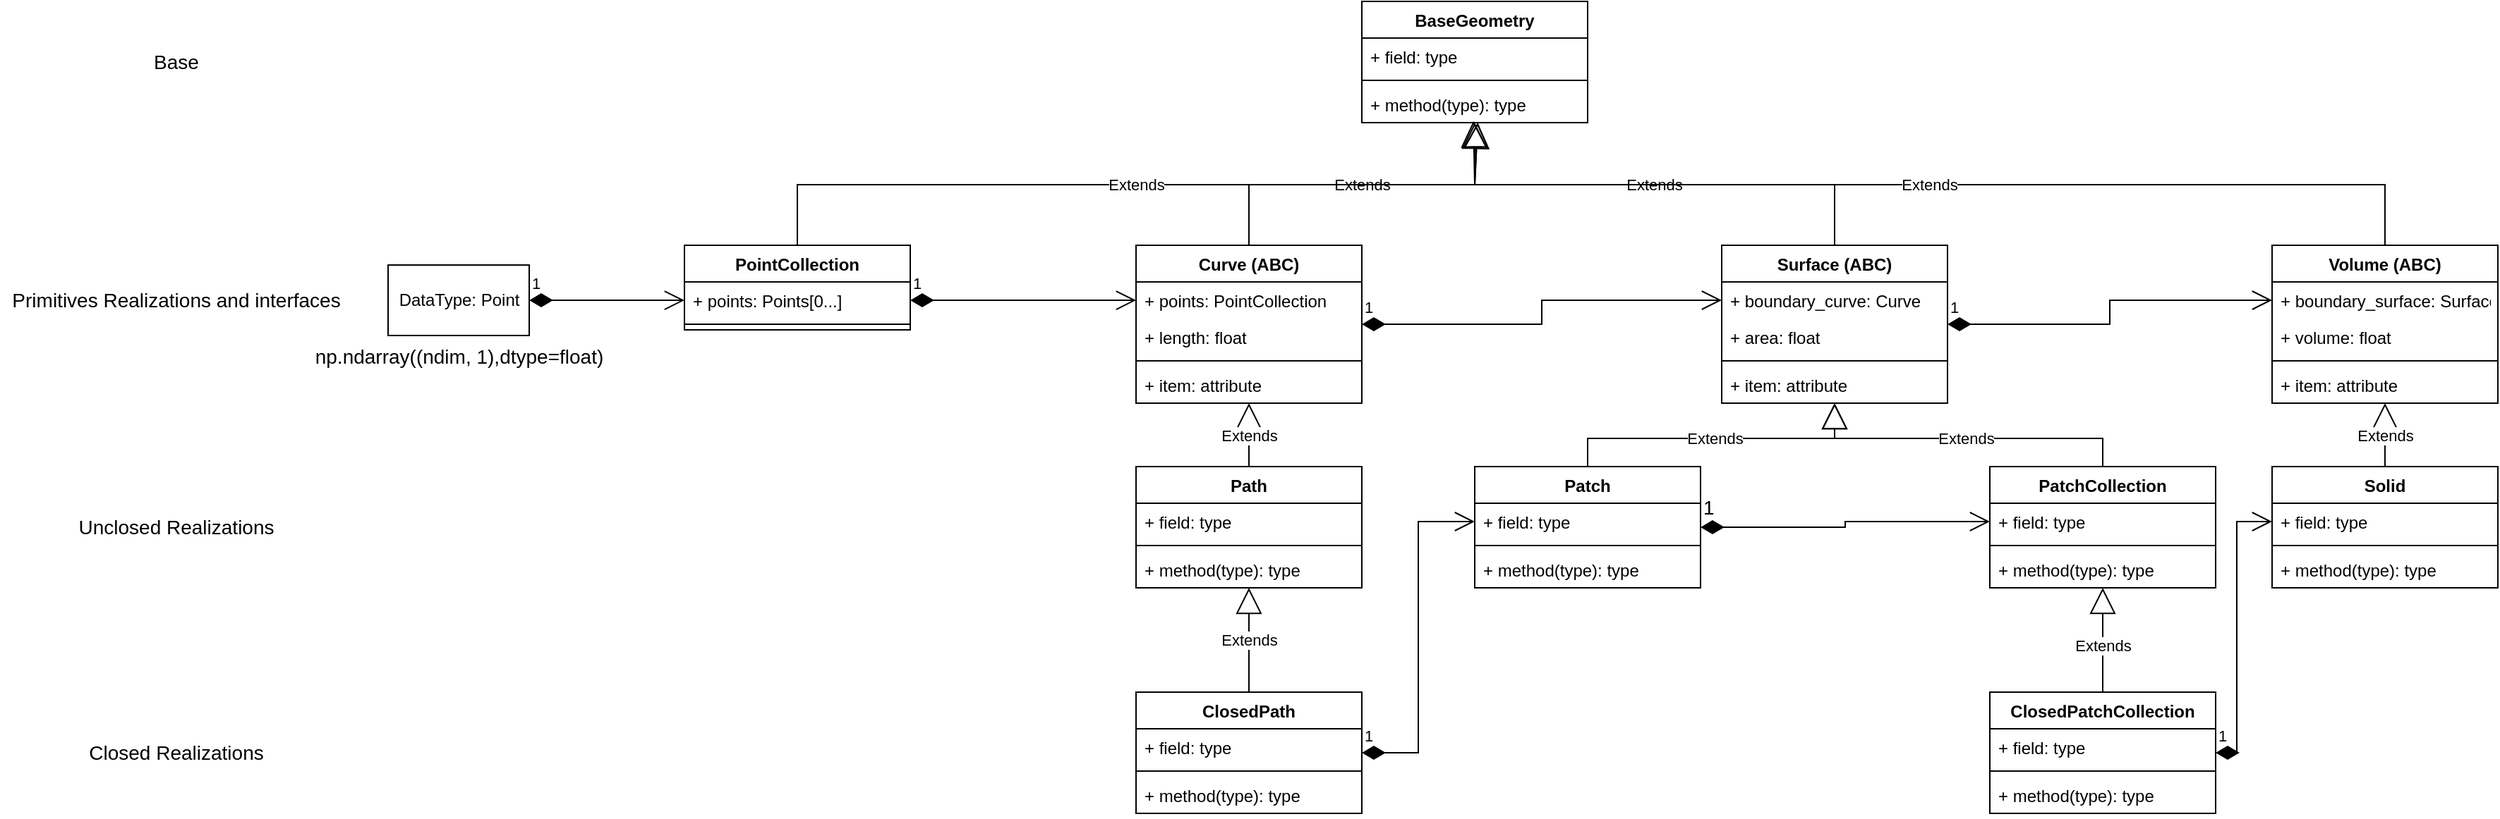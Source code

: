 <mxfile version="17.4.6" type="device"><diagram id="C5RBs43oDa-KdzZeNtuy" name="Page-1"><mxGraphModel dx="2089" dy="1149" grid="1" gridSize="10" guides="1" tooltips="1" connect="1" arrows="1" fold="1" page="1" pageScale="1" pageWidth="3300" pageHeight="4681" math="0" shadow="0"><root><mxCell id="WIyWlLk6GJQsqaUBKTNV-0"/><mxCell id="WIyWlLk6GJQsqaUBKTNV-1" parent="WIyWlLk6GJQsqaUBKTNV-0"/><mxCell id="bEYE1mZsXhaWQjqSvlPl-0" value="BaseGeometry" style="swimlane;fontStyle=1;align=center;verticalAlign=top;childLayout=stackLayout;horizontal=1;startSize=26;horizontalStack=0;resizeParent=1;resizeParentMax=0;resizeLast=0;collapsible=1;marginBottom=0;" parent="WIyWlLk6GJQsqaUBKTNV-1" vertex="1"><mxGeometry x="1005" y="40" width="160" height="86" as="geometry"/></mxCell><mxCell id="bEYE1mZsXhaWQjqSvlPl-1" value="+ field: type" style="text;strokeColor=none;fillColor=none;align=left;verticalAlign=top;spacingLeft=4;spacingRight=4;overflow=hidden;rotatable=0;points=[[0,0.5],[1,0.5]];portConstraint=eastwest;" parent="bEYE1mZsXhaWQjqSvlPl-0" vertex="1"><mxGeometry y="26" width="160" height="26" as="geometry"/></mxCell><mxCell id="bEYE1mZsXhaWQjqSvlPl-2" value="" style="line;strokeWidth=1;fillColor=none;align=left;verticalAlign=middle;spacingTop=-1;spacingLeft=3;spacingRight=3;rotatable=0;labelPosition=right;points=[];portConstraint=eastwest;" parent="bEYE1mZsXhaWQjqSvlPl-0" vertex="1"><mxGeometry y="52" width="160" height="8" as="geometry"/></mxCell><mxCell id="bEYE1mZsXhaWQjqSvlPl-3" value="+ method(type): type" style="text;strokeColor=none;fillColor=none;align=left;verticalAlign=top;spacingLeft=4;spacingRight=4;overflow=hidden;rotatable=0;points=[[0,0.5],[1,0.5]];portConstraint=eastwest;" parent="bEYE1mZsXhaWQjqSvlPl-0" vertex="1"><mxGeometry y="60" width="160" height="26" as="geometry"/></mxCell><mxCell id="bEYE1mZsXhaWQjqSvlPl-4" value="DataType: Point" style="html=1;" parent="WIyWlLk6GJQsqaUBKTNV-1" vertex="1"><mxGeometry x="315" y="227.01" width="100" height="50" as="geometry"/></mxCell><mxCell id="bEYE1mZsXhaWQjqSvlPl-5" value="Curve (ABC)" style="swimlane;fontStyle=1;align=center;verticalAlign=top;childLayout=stackLayout;horizontal=1;startSize=26;horizontalStack=0;resizeParent=1;resizeParentMax=0;resizeLast=0;collapsible=1;marginBottom=0;" parent="WIyWlLk6GJQsqaUBKTNV-1" vertex="1"><mxGeometry x="845" y="213.01" width="160" height="112" as="geometry"/></mxCell><mxCell id="bEYE1mZsXhaWQjqSvlPl-9" value="+ points: PointCollection" style="text;strokeColor=none;fillColor=none;align=left;verticalAlign=top;spacingLeft=4;spacingRight=4;overflow=hidden;rotatable=0;points=[[0,0.5],[1,0.5]];portConstraint=eastwest;" parent="bEYE1mZsXhaWQjqSvlPl-5" vertex="1"><mxGeometry y="26" width="160" height="26" as="geometry"/></mxCell><mxCell id="bEYE1mZsXhaWQjqSvlPl-6" value="+ length: float" style="text;strokeColor=none;fillColor=none;align=left;verticalAlign=top;spacingLeft=4;spacingRight=4;overflow=hidden;rotatable=0;points=[[0,0.5],[1,0.5]];portConstraint=eastwest;" parent="bEYE1mZsXhaWQjqSvlPl-5" vertex="1"><mxGeometry y="52" width="160" height="26" as="geometry"/></mxCell><mxCell id="bEYE1mZsXhaWQjqSvlPl-7" value="" style="line;strokeWidth=1;fillColor=none;align=left;verticalAlign=middle;spacingTop=-1;spacingLeft=3;spacingRight=3;rotatable=0;labelPosition=right;points=[];portConstraint=eastwest;" parent="bEYE1mZsXhaWQjqSvlPl-5" vertex="1"><mxGeometry y="78" width="160" height="8" as="geometry"/></mxCell><mxCell id="bEYE1mZsXhaWQjqSvlPl-112" value="+ item: attribute" style="text;strokeColor=none;fillColor=none;align=left;verticalAlign=top;spacingLeft=4;spacingRight=4;overflow=hidden;rotatable=0;points=[[0,0.5],[1,0.5]];portConstraint=eastwest;" parent="bEYE1mZsXhaWQjqSvlPl-5" vertex="1"><mxGeometry y="86" width="160" height="26" as="geometry"/></mxCell><mxCell id="bEYE1mZsXhaWQjqSvlPl-10" value="Surface (ABC)" style="swimlane;fontStyle=1;align=center;verticalAlign=top;childLayout=stackLayout;horizontal=1;startSize=26;horizontalStack=0;resizeParent=1;resizeParentMax=0;resizeLast=0;collapsible=1;marginBottom=0;" parent="WIyWlLk6GJQsqaUBKTNV-1" vertex="1"><mxGeometry x="1260" y="213.01" width="160" height="112" as="geometry"/></mxCell><mxCell id="bEYE1mZsXhaWQjqSvlPl-11" value="+ boundary_curve: Curve" style="text;strokeColor=none;fillColor=none;align=left;verticalAlign=top;spacingLeft=4;spacingRight=4;overflow=hidden;rotatable=0;points=[[0,0.5],[1,0.5]];portConstraint=eastwest;" parent="bEYE1mZsXhaWQjqSvlPl-10" vertex="1"><mxGeometry y="26" width="160" height="26" as="geometry"/></mxCell><mxCell id="bEYE1mZsXhaWQjqSvlPl-12" value="+ area: float" style="text;strokeColor=none;fillColor=none;align=left;verticalAlign=top;spacingLeft=4;spacingRight=4;overflow=hidden;rotatable=0;points=[[0,0.5],[1,0.5]];portConstraint=eastwest;" parent="bEYE1mZsXhaWQjqSvlPl-10" vertex="1"><mxGeometry y="52" width="160" height="26" as="geometry"/></mxCell><mxCell id="bEYE1mZsXhaWQjqSvlPl-13" value="" style="line;strokeWidth=1;fillColor=none;align=left;verticalAlign=middle;spacingTop=-1;spacingLeft=3;spacingRight=3;rotatable=0;labelPosition=right;points=[];portConstraint=eastwest;" parent="bEYE1mZsXhaWQjqSvlPl-10" vertex="1"><mxGeometry y="78" width="160" height="8" as="geometry"/></mxCell><mxCell id="bEYE1mZsXhaWQjqSvlPl-111" value="+ item: attribute" style="text;strokeColor=none;fillColor=none;align=left;verticalAlign=top;spacingLeft=4;spacingRight=4;overflow=hidden;rotatable=0;points=[[0,0.5],[1,0.5]];portConstraint=eastwest;" parent="bEYE1mZsXhaWQjqSvlPl-10" vertex="1"><mxGeometry y="86" width="160" height="26" as="geometry"/></mxCell><mxCell id="bEYE1mZsXhaWQjqSvlPl-15" value="Volume (ABC)" style="swimlane;fontStyle=1;align=center;verticalAlign=top;childLayout=stackLayout;horizontal=1;startSize=26;horizontalStack=0;resizeParent=1;resizeParentMax=0;resizeLast=0;collapsible=1;marginBottom=0;" parent="WIyWlLk6GJQsqaUBKTNV-1" vertex="1"><mxGeometry x="1650" y="213.01" width="160" height="112" as="geometry"/></mxCell><mxCell id="bEYE1mZsXhaWQjqSvlPl-16" value="+ boundary_surface: Surface" style="text;strokeColor=none;fillColor=none;align=left;verticalAlign=top;spacingLeft=4;spacingRight=4;overflow=hidden;rotatable=0;points=[[0,0.5],[1,0.5]];portConstraint=eastwest;" parent="bEYE1mZsXhaWQjqSvlPl-15" vertex="1"><mxGeometry y="26" width="160" height="26" as="geometry"/></mxCell><mxCell id="bEYE1mZsXhaWQjqSvlPl-17" value="+ volume: float" style="text;strokeColor=none;fillColor=none;align=left;verticalAlign=top;spacingLeft=4;spacingRight=4;overflow=hidden;rotatable=0;points=[[0,0.5],[1,0.5]];portConstraint=eastwest;" parent="bEYE1mZsXhaWQjqSvlPl-15" vertex="1"><mxGeometry y="52" width="160" height="26" as="geometry"/></mxCell><mxCell id="bEYE1mZsXhaWQjqSvlPl-18" value="" style="line;strokeWidth=1;fillColor=none;align=left;verticalAlign=middle;spacingTop=-1;spacingLeft=3;spacingRight=3;rotatable=0;labelPosition=right;points=[];portConstraint=eastwest;" parent="bEYE1mZsXhaWQjqSvlPl-15" vertex="1"><mxGeometry y="78" width="160" height="8" as="geometry"/></mxCell><mxCell id="bEYE1mZsXhaWQjqSvlPl-113" value="+ item: attribute" style="text;strokeColor=none;fillColor=none;align=left;verticalAlign=top;spacingLeft=4;spacingRight=4;overflow=hidden;rotatable=0;points=[[0,0.5],[1,0.5]];portConstraint=eastwest;" parent="bEYE1mZsXhaWQjqSvlPl-15" vertex="1"><mxGeometry y="86" width="160" height="26" as="geometry"/></mxCell><mxCell id="bEYE1mZsXhaWQjqSvlPl-20" value="PointCollection" style="swimlane;fontStyle=1;align=center;verticalAlign=top;childLayout=stackLayout;horizontal=1;startSize=26;horizontalStack=0;resizeParent=1;resizeParentMax=0;resizeLast=0;collapsible=1;marginBottom=0;" parent="WIyWlLk6GJQsqaUBKTNV-1" vertex="1"><mxGeometry x="525" y="213.01" width="160" height="60" as="geometry"/></mxCell><mxCell id="bEYE1mZsXhaWQjqSvlPl-21" value="+ points: Points[0...]" style="text;strokeColor=none;fillColor=none;align=left;verticalAlign=top;spacingLeft=4;spacingRight=4;overflow=hidden;rotatable=0;points=[[0,0.5],[1,0.5]];portConstraint=eastwest;" parent="bEYE1mZsXhaWQjqSvlPl-20" vertex="1"><mxGeometry y="26" width="160" height="26" as="geometry"/></mxCell><mxCell id="bEYE1mZsXhaWQjqSvlPl-23" value="" style="line;strokeWidth=1;fillColor=none;align=left;verticalAlign=middle;spacingTop=-1;spacingLeft=3;spacingRight=3;rotatable=0;labelPosition=right;points=[];portConstraint=eastwest;" parent="bEYE1mZsXhaWQjqSvlPl-20" vertex="1"><mxGeometry y="52" width="160" height="8" as="geometry"/></mxCell><mxCell id="bEYE1mZsXhaWQjqSvlPl-29" value="1" style="endArrow=open;html=1;endSize=12;startArrow=diamondThin;startSize=14;startFill=1;edgeStyle=orthogonalEdgeStyle;align=left;verticalAlign=bottom;rounded=0;" parent="WIyWlLk6GJQsqaUBKTNV-1" source="bEYE1mZsXhaWQjqSvlPl-5" target="bEYE1mZsXhaWQjqSvlPl-11" edge="1"><mxGeometry x="-1" y="3" relative="1" as="geometry"><mxPoint x="1005" y="253.01" as="sourcePoint"/><mxPoint x="1085" y="253.01" as="targetPoint"/></mxGeometry></mxCell><mxCell id="bEYE1mZsXhaWQjqSvlPl-30" value="1" style="endArrow=open;html=1;endSize=12;startArrow=diamondThin;startSize=14;startFill=1;edgeStyle=orthogonalEdgeStyle;align=left;verticalAlign=bottom;rounded=0;" parent="WIyWlLk6GJQsqaUBKTNV-1" source="bEYE1mZsXhaWQjqSvlPl-10" target="bEYE1mZsXhaWQjqSvlPl-16" edge="1"><mxGeometry x="-1" y="3" relative="1" as="geometry"><mxPoint x="1620" y="252.01" as="sourcePoint"/><mxPoint x="1780" y="251.51" as="targetPoint"/></mxGeometry></mxCell><mxCell id="bEYE1mZsXhaWQjqSvlPl-31" value="1" style="endArrow=open;html=1;endSize=12;startArrow=diamondThin;startSize=14;startFill=1;edgeStyle=orthogonalEdgeStyle;align=left;verticalAlign=bottom;rounded=0;exitX=1;exitY=0.5;exitDx=0;exitDy=0;" parent="WIyWlLk6GJQsqaUBKTNV-1" source="bEYE1mZsXhaWQjqSvlPl-21" target="bEYE1mZsXhaWQjqSvlPl-9" edge="1"><mxGeometry x="-1" y="3" relative="1" as="geometry"><mxPoint x="925" y="253.01" as="sourcePoint"/><mxPoint x="850" y="252" as="targetPoint"/></mxGeometry></mxCell><mxCell id="bEYE1mZsXhaWQjqSvlPl-32" value="1" style="endArrow=open;html=1;endSize=12;startArrow=diamondThin;startSize=14;startFill=1;edgeStyle=orthogonalEdgeStyle;align=left;verticalAlign=bottom;rounded=0;exitX=1;exitY=0.5;exitDx=0;exitDy=0;" parent="WIyWlLk6GJQsqaUBKTNV-1" source="bEYE1mZsXhaWQjqSvlPl-4" target="bEYE1mZsXhaWQjqSvlPl-21" edge="1"><mxGeometry x="-1" y="3" relative="1" as="geometry"><mxPoint x="925" y="253.01" as="sourcePoint"/><mxPoint x="1085" y="253.01" as="targetPoint"/></mxGeometry></mxCell><mxCell id="bEYE1mZsXhaWQjqSvlPl-33" value="Extends" style="endArrow=block;endSize=16;endFill=0;html=1;rounded=0;exitX=0.5;exitY=0;exitDx=0;exitDy=0;" parent="WIyWlLk6GJQsqaUBKTNV-1" source="bEYE1mZsXhaWQjqSvlPl-5" target="bEYE1mZsXhaWQjqSvlPl-3" edge="1"><mxGeometry width="160" relative="1" as="geometry"><mxPoint x="925" y="253.01" as="sourcePoint"/><mxPoint x="1085" y="130" as="targetPoint"/><Array as="points"><mxPoint x="925" y="170"/><mxPoint x="1085" y="170"/></Array></mxGeometry></mxCell><mxCell id="bEYE1mZsXhaWQjqSvlPl-35" value="Extends" style="endArrow=block;endSize=16;endFill=0;html=1;rounded=0;exitX=0.5;exitY=0;exitDx=0;exitDy=0;entryX=0.513;entryY=1;entryDx=0;entryDy=0;entryPerimeter=0;" parent="WIyWlLk6GJQsqaUBKTNV-1" target="bEYE1mZsXhaWQjqSvlPl-3" edge="1"><mxGeometry width="160" relative="1" as="geometry"><mxPoint x="605" y="213.01" as="sourcePoint"/><mxPoint x="1085" y="130" as="targetPoint"/><Array as="points"><mxPoint x="605" y="170"/><mxPoint x="1085" y="170"/></Array></mxGeometry></mxCell><mxCell id="bEYE1mZsXhaWQjqSvlPl-38" value="Extends" style="endArrow=block;endSize=16;endFill=0;html=1;rounded=0;exitX=0.5;exitY=0;exitDx=0;exitDy=0;entryX=0.513;entryY=1;entryDx=0;entryDy=0;entryPerimeter=0;" parent="WIyWlLk6GJQsqaUBKTNV-1" source="bEYE1mZsXhaWQjqSvlPl-10" target="bEYE1mZsXhaWQjqSvlPl-3" edge="1"><mxGeometry width="160" relative="1" as="geometry"><mxPoint x="925" y="200" as="sourcePoint"/><mxPoint x="1105" y="150" as="targetPoint"/><Array as="points"><mxPoint x="1340" y="170"/><mxPoint x="1085" y="170"/></Array></mxGeometry></mxCell><mxCell id="bEYE1mZsXhaWQjqSvlPl-39" value="Extends" style="endArrow=block;endSize=16;endFill=0;html=1;rounded=0;exitX=0.5;exitY=0;exitDx=0;exitDy=0;entryX=0.494;entryY=0.962;entryDx=0;entryDy=0;entryPerimeter=0;" parent="WIyWlLk6GJQsqaUBKTNV-1" source="bEYE1mZsXhaWQjqSvlPl-15" target="bEYE1mZsXhaWQjqSvlPl-3" edge="1"><mxGeometry width="160" relative="1" as="geometry"><mxPoint x="925" y="200" as="sourcePoint"/><mxPoint x="1125" y="140" as="targetPoint"/><Array as="points"><mxPoint x="1730" y="170"/><mxPoint x="1085" y="170"/></Array></mxGeometry></mxCell><mxCell id="bEYE1mZsXhaWQjqSvlPl-40" value="Path" style="swimlane;fontStyle=1;align=center;verticalAlign=top;childLayout=stackLayout;horizontal=1;startSize=26;horizontalStack=0;resizeParent=1;resizeParentMax=0;resizeLast=0;collapsible=1;marginBottom=0;" parent="WIyWlLk6GJQsqaUBKTNV-1" vertex="1"><mxGeometry x="845" y="370" width="160" height="86" as="geometry"/></mxCell><mxCell id="bEYE1mZsXhaWQjqSvlPl-41" value="+ field: type" style="text;strokeColor=none;fillColor=none;align=left;verticalAlign=top;spacingLeft=4;spacingRight=4;overflow=hidden;rotatable=0;points=[[0,0.5],[1,0.5]];portConstraint=eastwest;" parent="bEYE1mZsXhaWQjqSvlPl-40" vertex="1"><mxGeometry y="26" width="160" height="26" as="geometry"/></mxCell><mxCell id="bEYE1mZsXhaWQjqSvlPl-42" value="" style="line;strokeWidth=1;fillColor=none;align=left;verticalAlign=middle;spacingTop=-1;spacingLeft=3;spacingRight=3;rotatable=0;labelPosition=right;points=[];portConstraint=eastwest;" parent="bEYE1mZsXhaWQjqSvlPl-40" vertex="1"><mxGeometry y="52" width="160" height="8" as="geometry"/></mxCell><mxCell id="bEYE1mZsXhaWQjqSvlPl-43" value="+ method(type): type" style="text;strokeColor=none;fillColor=none;align=left;verticalAlign=top;spacingLeft=4;spacingRight=4;overflow=hidden;rotatable=0;points=[[0,0.5],[1,0.5]];portConstraint=eastwest;" parent="bEYE1mZsXhaWQjqSvlPl-40" vertex="1"><mxGeometry y="60" width="160" height="26" as="geometry"/></mxCell><mxCell id="bEYE1mZsXhaWQjqSvlPl-44" value="ClosedPath" style="swimlane;fontStyle=1;align=center;verticalAlign=top;childLayout=stackLayout;horizontal=1;startSize=26;horizontalStack=0;resizeParent=1;resizeParentMax=0;resizeLast=0;collapsible=1;marginBottom=0;" parent="WIyWlLk6GJQsqaUBKTNV-1" vertex="1"><mxGeometry x="845" y="530" width="160" height="86" as="geometry"><mxRectangle x="845" y="530" width="100" height="26" as="alternateBounds"/></mxGeometry></mxCell><mxCell id="bEYE1mZsXhaWQjqSvlPl-45" value="+ field: type" style="text;strokeColor=none;fillColor=none;align=left;verticalAlign=top;spacingLeft=4;spacingRight=4;overflow=hidden;rotatable=0;points=[[0,0.5],[1,0.5]];portConstraint=eastwest;" parent="bEYE1mZsXhaWQjqSvlPl-44" vertex="1"><mxGeometry y="26" width="160" height="26" as="geometry"/></mxCell><mxCell id="bEYE1mZsXhaWQjqSvlPl-46" value="" style="line;strokeWidth=1;fillColor=none;align=left;verticalAlign=middle;spacingTop=-1;spacingLeft=3;spacingRight=3;rotatable=0;labelPosition=right;points=[];portConstraint=eastwest;" parent="bEYE1mZsXhaWQjqSvlPl-44" vertex="1"><mxGeometry y="52" width="160" height="8" as="geometry"/></mxCell><mxCell id="bEYE1mZsXhaWQjqSvlPl-47" value="+ method(type): type" style="text;strokeColor=none;fillColor=none;align=left;verticalAlign=top;spacingLeft=4;spacingRight=4;overflow=hidden;rotatable=0;points=[[0,0.5],[1,0.5]];portConstraint=eastwest;" parent="bEYE1mZsXhaWQjqSvlPl-44" vertex="1"><mxGeometry y="60" width="160" height="26" as="geometry"/></mxCell><mxCell id="bEYE1mZsXhaWQjqSvlPl-72" value="ClosedPatchCollection" style="swimlane;fontStyle=1;align=center;verticalAlign=top;childLayout=stackLayout;horizontal=1;startSize=26;horizontalStack=0;resizeParent=1;resizeParentMax=0;resizeLast=0;collapsible=1;marginBottom=0;" parent="WIyWlLk6GJQsqaUBKTNV-1" vertex="1"><mxGeometry x="1450" y="530" width="160" height="86" as="geometry"/></mxCell><mxCell id="bEYE1mZsXhaWQjqSvlPl-73" value="+ field: type" style="text;strokeColor=none;fillColor=none;align=left;verticalAlign=top;spacingLeft=4;spacingRight=4;overflow=hidden;rotatable=0;points=[[0,0.5],[1,0.5]];portConstraint=eastwest;" parent="bEYE1mZsXhaWQjqSvlPl-72" vertex="1"><mxGeometry y="26" width="160" height="26" as="geometry"/></mxCell><mxCell id="bEYE1mZsXhaWQjqSvlPl-74" value="" style="line;strokeWidth=1;fillColor=none;align=left;verticalAlign=middle;spacingTop=-1;spacingLeft=3;spacingRight=3;rotatable=0;labelPosition=right;points=[];portConstraint=eastwest;" parent="bEYE1mZsXhaWQjqSvlPl-72" vertex="1"><mxGeometry y="52" width="160" height="8" as="geometry"/></mxCell><mxCell id="bEYE1mZsXhaWQjqSvlPl-75" value="+ method(type): type" style="text;strokeColor=none;fillColor=none;align=left;verticalAlign=top;spacingLeft=4;spacingRight=4;overflow=hidden;rotatable=0;points=[[0,0.5],[1,0.5]];portConstraint=eastwest;" parent="bEYE1mZsXhaWQjqSvlPl-72" vertex="1"><mxGeometry y="60" width="160" height="26" as="geometry"/></mxCell><mxCell id="bEYE1mZsXhaWQjqSvlPl-84" value="PatchCollection" style="swimlane;fontStyle=1;align=center;verticalAlign=top;childLayout=stackLayout;horizontal=1;startSize=26;horizontalStack=0;resizeParent=1;resizeParentMax=0;resizeLast=0;collapsible=1;marginBottom=0;" parent="WIyWlLk6GJQsqaUBKTNV-1" vertex="1"><mxGeometry x="1450" y="370" width="160" height="86" as="geometry"/></mxCell><mxCell id="bEYE1mZsXhaWQjqSvlPl-85" value="+ field: type" style="text;strokeColor=none;fillColor=none;align=left;verticalAlign=top;spacingLeft=4;spacingRight=4;overflow=hidden;rotatable=0;points=[[0,0.5],[1,0.5]];portConstraint=eastwest;" parent="bEYE1mZsXhaWQjqSvlPl-84" vertex="1"><mxGeometry y="26" width="160" height="26" as="geometry"/></mxCell><mxCell id="bEYE1mZsXhaWQjqSvlPl-86" value="" style="line;strokeWidth=1;fillColor=none;align=left;verticalAlign=middle;spacingTop=-1;spacingLeft=3;spacingRight=3;rotatable=0;labelPosition=right;points=[];portConstraint=eastwest;" parent="bEYE1mZsXhaWQjqSvlPl-84" vertex="1"><mxGeometry y="52" width="160" height="8" as="geometry"/></mxCell><mxCell id="bEYE1mZsXhaWQjqSvlPl-87" value="+ method(type): type" style="text;strokeColor=none;fillColor=none;align=left;verticalAlign=top;spacingLeft=4;spacingRight=4;overflow=hidden;rotatable=0;points=[[0,0.5],[1,0.5]];portConstraint=eastwest;" parent="bEYE1mZsXhaWQjqSvlPl-84" vertex="1"><mxGeometry y="60" width="160" height="26" as="geometry"/></mxCell><mxCell id="bEYE1mZsXhaWQjqSvlPl-92" value="Solid" style="swimlane;fontStyle=1;align=center;verticalAlign=top;childLayout=stackLayout;horizontal=1;startSize=26;horizontalStack=0;resizeParent=1;resizeParentMax=0;resizeLast=0;collapsible=1;marginBottom=0;" parent="WIyWlLk6GJQsqaUBKTNV-1" vertex="1"><mxGeometry x="1650" y="370" width="160" height="86" as="geometry"/></mxCell><mxCell id="bEYE1mZsXhaWQjqSvlPl-93" value="+ field: type" style="text;strokeColor=none;fillColor=none;align=left;verticalAlign=top;spacingLeft=4;spacingRight=4;overflow=hidden;rotatable=0;points=[[0,0.5],[1,0.5]];portConstraint=eastwest;" parent="bEYE1mZsXhaWQjqSvlPl-92" vertex="1"><mxGeometry y="26" width="160" height="26" as="geometry"/></mxCell><mxCell id="bEYE1mZsXhaWQjqSvlPl-94" value="" style="line;strokeWidth=1;fillColor=none;align=left;verticalAlign=middle;spacingTop=-1;spacingLeft=3;spacingRight=3;rotatable=0;labelPosition=right;points=[];portConstraint=eastwest;" parent="bEYE1mZsXhaWQjqSvlPl-92" vertex="1"><mxGeometry y="52" width="160" height="8" as="geometry"/></mxCell><mxCell id="bEYE1mZsXhaWQjqSvlPl-95" value="+ method(type): type" style="text;strokeColor=none;fillColor=none;align=left;verticalAlign=top;spacingLeft=4;spacingRight=4;overflow=hidden;rotatable=0;points=[[0,0.5],[1,0.5]];portConstraint=eastwest;" parent="bEYE1mZsXhaWQjqSvlPl-92" vertex="1"><mxGeometry y="60" width="160" height="26" as="geometry"/></mxCell><mxCell id="bEYE1mZsXhaWQjqSvlPl-96" value="Extends" style="endArrow=block;endSize=16;endFill=0;html=1;rounded=0;" parent="WIyWlLk6GJQsqaUBKTNV-1" source="bEYE1mZsXhaWQjqSvlPl-40" target="bEYE1mZsXhaWQjqSvlPl-112" edge="1"><mxGeometry width="160" relative="1" as="geometry"><mxPoint x="1045" y="600" as="sourcePoint"/><mxPoint x="925" y="340" as="targetPoint"/></mxGeometry></mxCell><mxCell id="bEYE1mZsXhaWQjqSvlPl-97" value="Extends" style="endArrow=block;endSize=16;endFill=0;html=1;rounded=0;exitX=0.5;exitY=0;exitDx=0;exitDy=0;" parent="WIyWlLk6GJQsqaUBKTNV-1" source="bEYE1mZsXhaWQjqSvlPl-44" target="bEYE1mZsXhaWQjqSvlPl-43" edge="1"><mxGeometry width="160" relative="1" as="geometry"><mxPoint x="935" y="380" as="sourcePoint"/><mxPoint x="935" y="309.01" as="targetPoint"/></mxGeometry></mxCell><mxCell id="bEYE1mZsXhaWQjqSvlPl-103" value="Extends" style="endArrow=block;endSize=16;endFill=0;html=1;rounded=0;exitX=0.5;exitY=0;exitDx=0;exitDy=0;" parent="WIyWlLk6GJQsqaUBKTNV-1" source="bEYE1mZsXhaWQjqSvlPl-84" target="bEYE1mZsXhaWQjqSvlPl-111" edge="1"><mxGeometry width="160" relative="1" as="geometry"><mxPoint x="1100" y="380" as="sourcePoint"/><mxPoint x="1180" y="320" as="targetPoint"/><Array as="points"><mxPoint x="1530" y="350"/><mxPoint x="1340" y="350"/></Array></mxGeometry></mxCell><mxCell id="bEYE1mZsXhaWQjqSvlPl-109" value="Extends" style="endArrow=block;endSize=16;endFill=0;html=1;rounded=0;" parent="WIyWlLk6GJQsqaUBKTNV-1" source="bEYE1mZsXhaWQjqSvlPl-72" target="bEYE1mZsXhaWQjqSvlPl-87" edge="1"><mxGeometry width="160" relative="1" as="geometry"><mxPoint x="1340" y="700" as="sourcePoint"/><mxPoint x="1410" y="460" as="targetPoint"/><Array as="points"><mxPoint x="1530" y="490"/><mxPoint x="1530" y="500"/></Array></mxGeometry></mxCell><mxCell id="bEYE1mZsXhaWQjqSvlPl-115" value="Extends" style="endArrow=block;endSize=16;endFill=0;html=1;rounded=0;" parent="WIyWlLk6GJQsqaUBKTNV-1" source="bEYE1mZsXhaWQjqSvlPl-92" target="bEYE1mZsXhaWQjqSvlPl-113" edge="1"><mxGeometry width="160" relative="1" as="geometry"><mxPoint x="1210" y="600" as="sourcePoint"/><mxPoint x="1370" y="600" as="targetPoint"/></mxGeometry></mxCell><mxCell id="bEYE1mZsXhaWQjqSvlPl-125" value="Patch" style="swimlane;fontStyle=1;align=center;verticalAlign=top;childLayout=stackLayout;horizontal=1;startSize=26;horizontalStack=0;resizeParent=1;resizeParentMax=0;resizeLast=0;collapsible=1;marginBottom=0;" parent="WIyWlLk6GJQsqaUBKTNV-1" vertex="1"><mxGeometry x="1085" y="370" width="160" height="86" as="geometry"/></mxCell><mxCell id="bEYE1mZsXhaWQjqSvlPl-126" value="+ field: type" style="text;strokeColor=none;fillColor=none;align=left;verticalAlign=top;spacingLeft=4;spacingRight=4;overflow=hidden;rotatable=0;points=[[0,0.5],[1,0.5]];portConstraint=eastwest;" parent="bEYE1mZsXhaWQjqSvlPl-125" vertex="1"><mxGeometry y="26" width="160" height="26" as="geometry"/></mxCell><mxCell id="bEYE1mZsXhaWQjqSvlPl-127" value="" style="line;strokeWidth=1;fillColor=none;align=left;verticalAlign=middle;spacingTop=-1;spacingLeft=3;spacingRight=3;rotatable=0;labelPosition=right;points=[];portConstraint=eastwest;" parent="bEYE1mZsXhaWQjqSvlPl-125" vertex="1"><mxGeometry y="52" width="160" height="8" as="geometry"/></mxCell><mxCell id="bEYE1mZsXhaWQjqSvlPl-128" value="+ method(type): type" style="text;strokeColor=none;fillColor=none;align=left;verticalAlign=top;spacingLeft=4;spacingRight=4;overflow=hidden;rotatable=0;points=[[0,0.5],[1,0.5]];portConstraint=eastwest;" parent="bEYE1mZsXhaWQjqSvlPl-125" vertex="1"><mxGeometry y="60" width="160" height="26" as="geometry"/></mxCell><mxCell id="bEYE1mZsXhaWQjqSvlPl-129" value="Extends" style="endArrow=block;endSize=16;endFill=0;html=1;rounded=0;" parent="WIyWlLk6GJQsqaUBKTNV-1" source="bEYE1mZsXhaWQjqSvlPl-125" target="bEYE1mZsXhaWQjqSvlPl-111" edge="1"><mxGeometry width="160" relative="1" as="geometry"><mxPoint x="1375" y="380" as="sourcePoint"/><mxPoint x="1281.901" y="335.01" as="targetPoint"/><Array as="points"><mxPoint x="1165" y="350"/><mxPoint x="1340" y="350"/></Array></mxGeometry></mxCell><mxCell id="bEYE1mZsXhaWQjqSvlPl-130" value="1" style="endArrow=open;html=1;endSize=12;startArrow=diamondThin;startSize=14;startFill=1;edgeStyle=orthogonalEdgeStyle;align=left;verticalAlign=bottom;rounded=0;" parent="WIyWlLk6GJQsqaUBKTNV-1" source="bEYE1mZsXhaWQjqSvlPl-72" target="bEYE1mZsXhaWQjqSvlPl-93" edge="1"><mxGeometry x="-1" y="3" relative="1" as="geometry"><mxPoint x="1210" y="600" as="sourcePoint"/><mxPoint x="1370" y="600" as="targetPoint"/><Array as="points"><mxPoint x="1625" y="573"/><mxPoint x="1625" y="409"/></Array></mxGeometry></mxCell><mxCell id="bEYE1mZsXhaWQjqSvlPl-132" value="1" style="endArrow=open;html=1;endSize=12;startArrow=diamondThin;startSize=14;startFill=1;edgeStyle=orthogonalEdgeStyle;align=left;verticalAlign=bottom;rounded=0;" parent="WIyWlLk6GJQsqaUBKTNV-1" source="bEYE1mZsXhaWQjqSvlPl-44" target="bEYE1mZsXhaWQjqSvlPl-126" edge="1"><mxGeometry x="-1" y="3" relative="1" as="geometry"><mxPoint x="1045" y="600" as="sourcePoint"/><mxPoint x="1205" y="600" as="targetPoint"/><Array as="points"><mxPoint x="1045" y="573"/><mxPoint x="1045" y="409"/></Array></mxGeometry></mxCell><mxCell id="bEYE1mZsXhaWQjqSvlPl-148" value="Primitives Realizations and interfaces" style="text;html=1;strokeColor=none;fillColor=none;align=center;verticalAlign=middle;whiteSpace=wrap;rounded=0;fontSize=14;" parent="WIyWlLk6GJQsqaUBKTNV-1" vertex="1"><mxGeometry x="40" y="237.01" width="250" height="30" as="geometry"/></mxCell><mxCell id="bEYE1mZsXhaWQjqSvlPl-149" value="Base" style="text;html=1;strokeColor=none;fillColor=none;align=center;verticalAlign=middle;whiteSpace=wrap;rounded=0;fontSize=14;" parent="WIyWlLk6GJQsqaUBKTNV-1" vertex="1"><mxGeometry x="85" y="68" width="160" height="30" as="geometry"/></mxCell><mxCell id="bEYE1mZsXhaWQjqSvlPl-150" value="Unclosed Realizations" style="text;html=1;strokeColor=none;fillColor=none;align=center;verticalAlign=middle;whiteSpace=wrap;rounded=0;fontSize=14;" parent="WIyWlLk6GJQsqaUBKTNV-1" vertex="1"><mxGeometry x="85" y="398" width="160" height="30" as="geometry"/></mxCell><mxCell id="bEYE1mZsXhaWQjqSvlPl-151" value="np.ndarray((ndim, 1),dtype=float)" style="text;html=1;strokeColor=none;fillColor=none;align=center;verticalAlign=middle;whiteSpace=wrap;rounded=0;fontSize=14;" parent="WIyWlLk6GJQsqaUBKTNV-1" vertex="1"><mxGeometry x="257.5" y="277.01" width="215" height="30" as="geometry"/></mxCell><mxCell id="bEYE1mZsXhaWQjqSvlPl-152" value="Closed Realizations" style="text;html=1;strokeColor=none;fillColor=none;align=center;verticalAlign=middle;whiteSpace=wrap;rounded=0;fontSize=14;" parent="WIyWlLk6GJQsqaUBKTNV-1" vertex="1"><mxGeometry x="85" y="558" width="160" height="30" as="geometry"/></mxCell><mxCell id="bEYE1mZsXhaWQjqSvlPl-163" value="1" style="endArrow=open;html=1;endSize=12;startArrow=diamondThin;startSize=14;startFill=1;edgeStyle=orthogonalEdgeStyle;align=left;verticalAlign=bottom;rounded=0;fontSize=14;" parent="WIyWlLk6GJQsqaUBKTNV-1" source="bEYE1mZsXhaWQjqSvlPl-125" target="bEYE1mZsXhaWQjqSvlPl-85" edge="1"><mxGeometry x="-1" y="3" relative="1" as="geometry"><mxPoint x="1455" y="630" as="sourcePoint"/><mxPoint x="1615" y="630" as="targetPoint"/></mxGeometry></mxCell></root></mxGraphModel></diagram></mxfile>